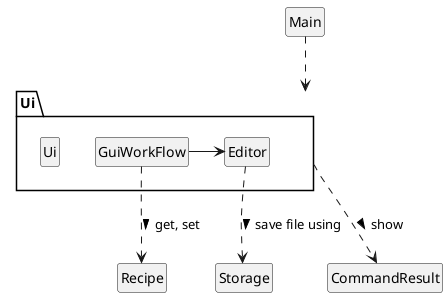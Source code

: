 @startuml
skinparam Style strictuml
hide class fields
hide class methods

class Recipe

package Ui {
class Ui
class Editor
class GuiWorkFlow
}

class Storage
class Main
Main .-> Ui
Ui ..> CommandResult: show >
GuiWorkFlow -> Editor
GuiWorkFlow .-> Recipe: get, set >
Editor .down-> Storage: save file using >

@enduml